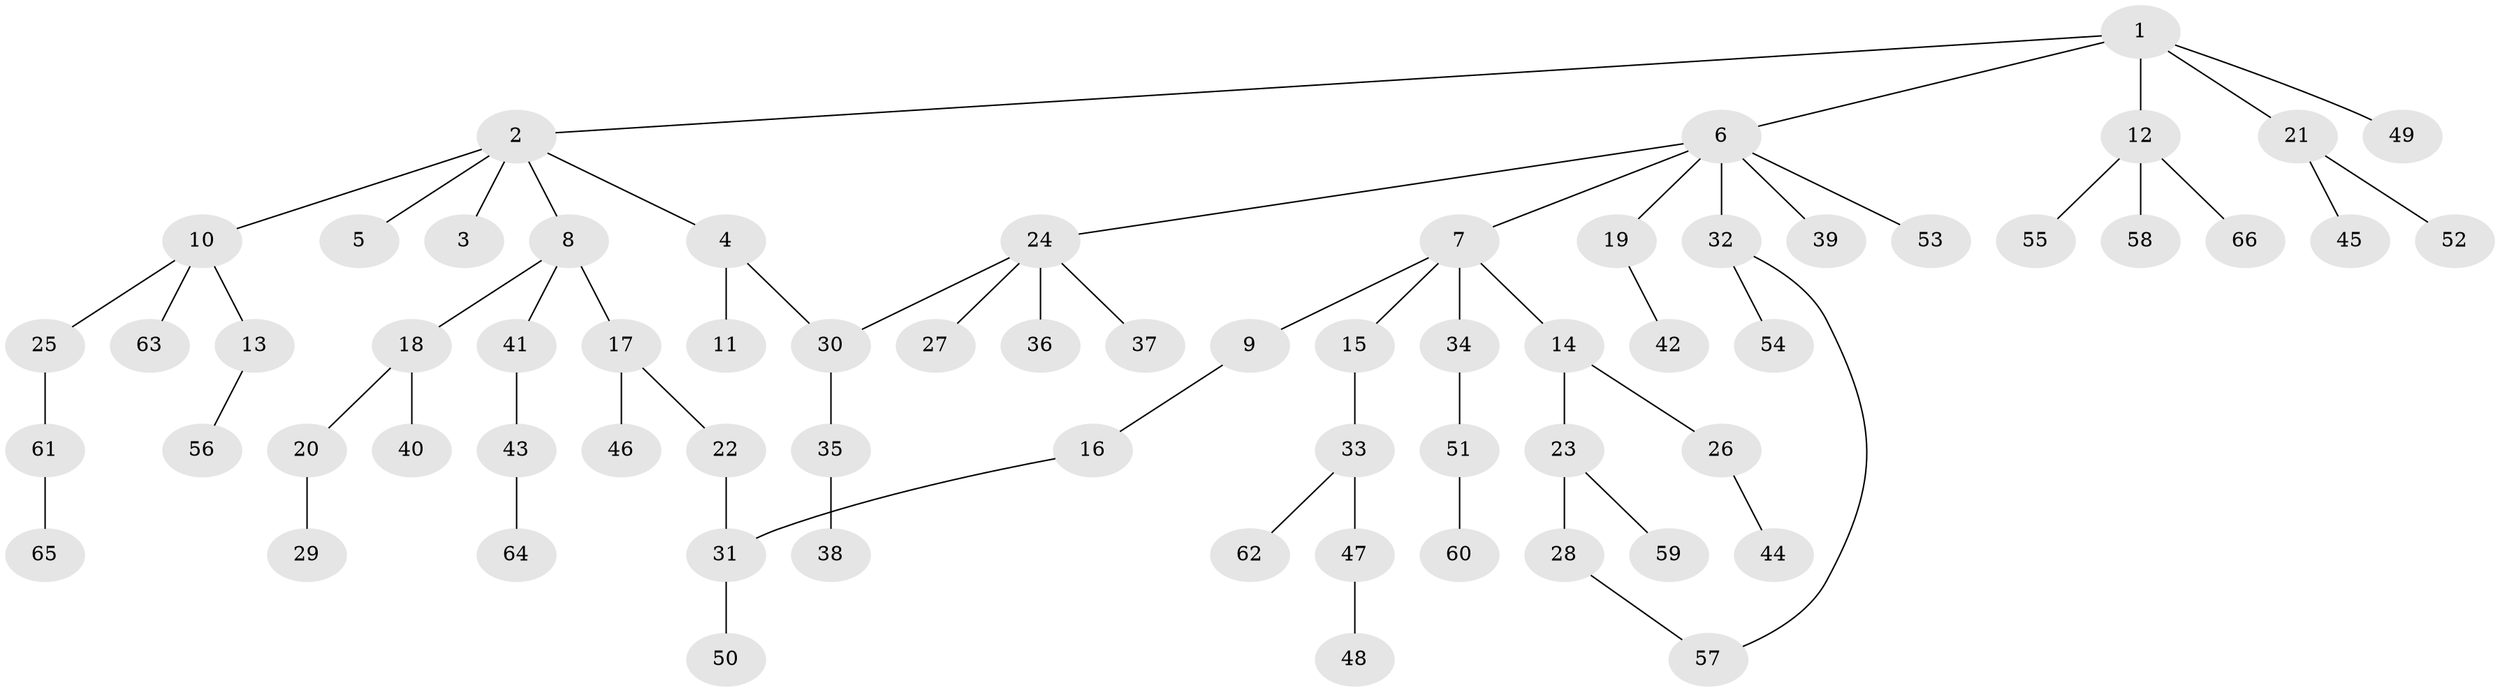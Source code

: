 // coarse degree distribution, {18: 0.038461538461538464, 1: 0.6923076923076923, 5: 0.038461538461538464, 2: 0.19230769230769232, 3: 0.038461538461538464}
// Generated by graph-tools (version 1.1) at 2025/17/03/04/25 18:17:03]
// undirected, 66 vertices, 68 edges
graph export_dot {
graph [start="1"]
  node [color=gray90,style=filled];
  1;
  2;
  3;
  4;
  5;
  6;
  7;
  8;
  9;
  10;
  11;
  12;
  13;
  14;
  15;
  16;
  17;
  18;
  19;
  20;
  21;
  22;
  23;
  24;
  25;
  26;
  27;
  28;
  29;
  30;
  31;
  32;
  33;
  34;
  35;
  36;
  37;
  38;
  39;
  40;
  41;
  42;
  43;
  44;
  45;
  46;
  47;
  48;
  49;
  50;
  51;
  52;
  53;
  54;
  55;
  56;
  57;
  58;
  59;
  60;
  61;
  62;
  63;
  64;
  65;
  66;
  1 -- 2;
  1 -- 6;
  1 -- 12;
  1 -- 21;
  1 -- 49;
  2 -- 3;
  2 -- 4;
  2 -- 5;
  2 -- 8;
  2 -- 10;
  4 -- 11;
  4 -- 30;
  6 -- 7;
  6 -- 19;
  6 -- 24;
  6 -- 32;
  6 -- 39;
  6 -- 53;
  7 -- 9;
  7 -- 14;
  7 -- 15;
  7 -- 34;
  8 -- 17;
  8 -- 18;
  8 -- 41;
  9 -- 16;
  10 -- 13;
  10 -- 25;
  10 -- 63;
  12 -- 55;
  12 -- 58;
  12 -- 66;
  13 -- 56;
  14 -- 23;
  14 -- 26;
  15 -- 33;
  16 -- 31;
  17 -- 22;
  17 -- 46;
  18 -- 20;
  18 -- 40;
  19 -- 42;
  20 -- 29;
  21 -- 45;
  21 -- 52;
  22 -- 31;
  23 -- 28;
  23 -- 59;
  24 -- 27;
  24 -- 36;
  24 -- 37;
  24 -- 30;
  25 -- 61;
  26 -- 44;
  28 -- 57;
  30 -- 35;
  31 -- 50;
  32 -- 54;
  32 -- 57;
  33 -- 47;
  33 -- 62;
  34 -- 51;
  35 -- 38;
  41 -- 43;
  43 -- 64;
  47 -- 48;
  51 -- 60;
  61 -- 65;
}
